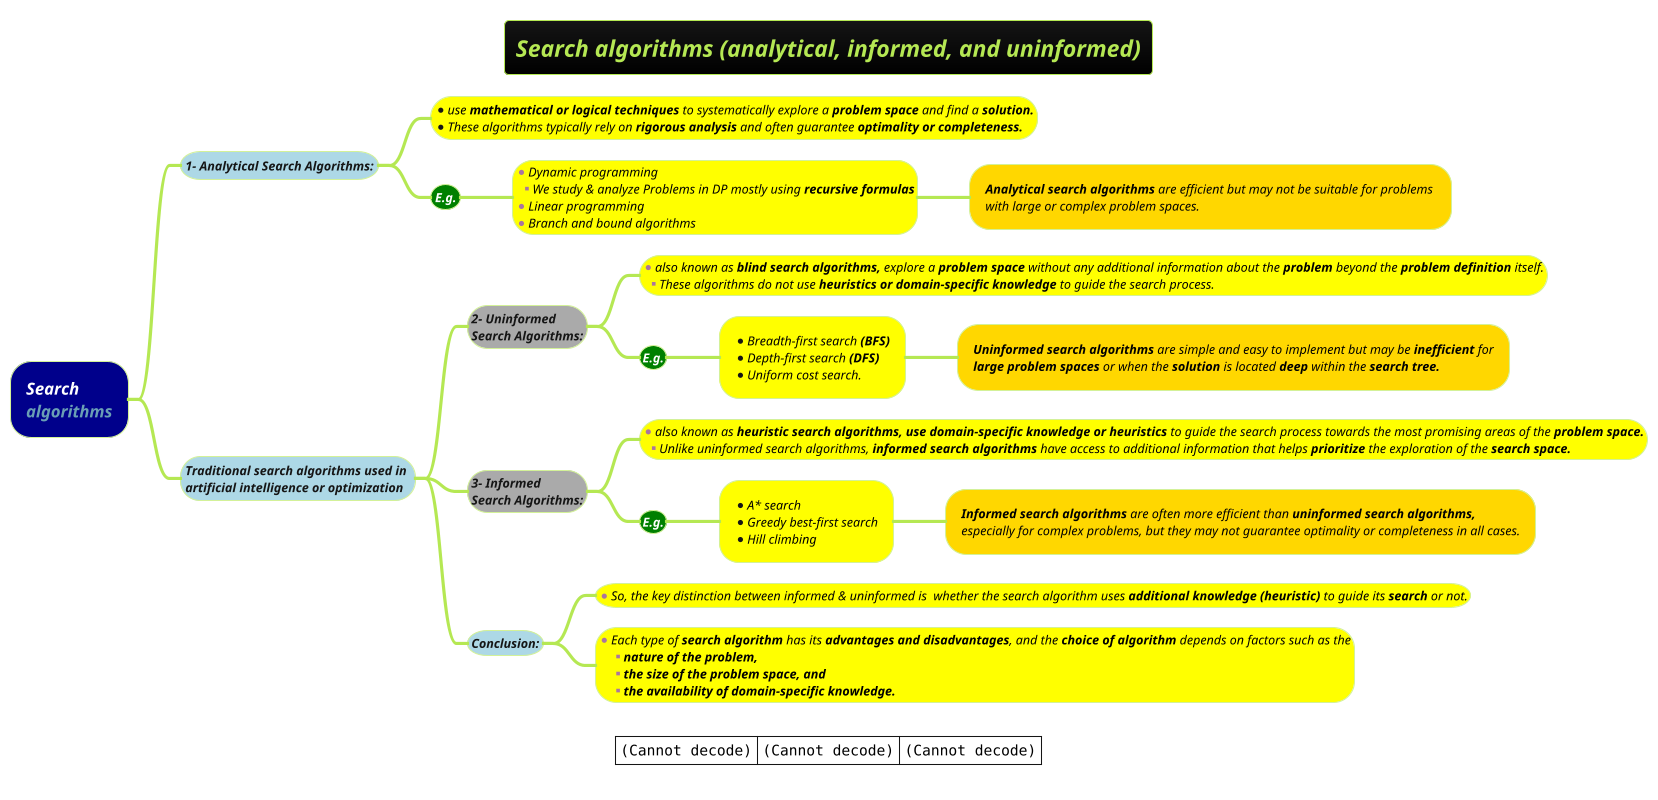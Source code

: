 @startmindmap
title = <i><size:18>Search algorithms (analytical, informed, and uninformed)
caption |<img:images/img_829.png{scale=.7}>|<img:images/img_865.png{scale=.7}>|<img:images/img_866.png{scale=1}>|

!theme hacker

*[#darkblue] <color #white><i>Search \n<i>algorithms
**[#lightblue] <i><size:12>1- Analytical Search Algorithms:

***[#yellow]:*<color #black><i><size:12>use **mathematical or logical techniques** to systematically explore a **problem space** and find a <b>solution.
*<color #black><i><size:12>These algorithms typically rely on **rigorous analysis** and often guarantee <b>optimality or completeness.;
***[#green] <b><i><size:12><color #white>E.g.
****[#yellow]:*<color #black><i><size:12>Dynamic programming
**<color #black><i><size:12>We study & analyze Problems in DP mostly using <b>recursive formulas
*<color #black><i><size:12>Linear programming
*<color #black><i><size:12>Branch and bound algorithms;

*****[#gold] <color #black><i><size:12>**Analytical search algorithms** are efficient but may not be suitable for problems \n<color #black><i><size:12>with large or complex problem spaces.

**[#lightblue] <i><size:12>Traditional search algorithms used in \n<i><size:12>artificial intelligence or optimization
***[#a] <i><size:12><b>2- Uninformed \n<i><size:12><b>Search Algorithms:
****[#yellow]:*<color #black><i><size:12>also known as **blind search algorithms,** explore a **problem space** without any additional information about the **problem** beyond the **problem definition** itself.
**<color #black><i><size:12>These algorithms do not use **heuristics or domain-specific knowledge** to guide the search process.;

****[#green] <b><i><size:12><color #white>E.g.
*****[#yellow]:*<color #black><i><size:12>Breadth-first search <b>(BFS)
*<color #black><i><size:12>Depth-first search <b>(DFS)
*<color #black><i><size:12>Uniform cost search.;
******[#gold]:<color #black><i><size:12>**Uninformed search algorithms** are simple and easy to implement but may be **inefficient** for
<color #black><i><size:12>**large problem spaces** or when the **solution** is located **deep** within the <b>search tree.;


***[#a] <b><i><size:12>3- Informed \n<b><i><size:12>Search Algorithms:
****[#yellow]:*<color #black><i><size:12>also known as **heuristic search algorithms, use domain-specific knowledge or heuristics** to guide the search process towards the most promising areas of the <b>problem space.
**<color #black><i><size:12>Unlike uninformed search algorithms, **informed search algorithms** have access to additional information that helps **prioritize** the exploration of the <b>search space.;
****[#green] <b><i><size:12><color #white>E.g.
*****[#yellow]:* <color #black><i><size:12>A* search
*<color #black><i><size:12>Greedy best-first search
*<color #black><i><size:12>Hill climbing;
******[#gold]:<color #black><i><size:12>**Informed search algorithms** are often more efficient than **uninformed search algorithms,**
<color #black><i><size:12>especially for complex problems, but they may not guarantee optimality or completeness in all cases.;

***[#lightblue] <i><size:12><b>Conclusion:
****[#yellow] *<color #black><i><size:12>So, the key distinction between informed & uninformed is  whether the search algorithm uses **additional knowledge (heuristic)** to guide its **search** or not.
****[#yellow]:*<color #black><i><size:12>Each type of **search algorithm** has its **advantages and disadvantages**, and the **choice of algorithm** depends on factors such as the
***<color #black><i><size:12><b>nature of the problem,
***<color #black><i><size:12><b>the size of the problem space, and
***<color #black><i><size:12><b>the availability of domain-specific knowledge.;
@endmindmap
